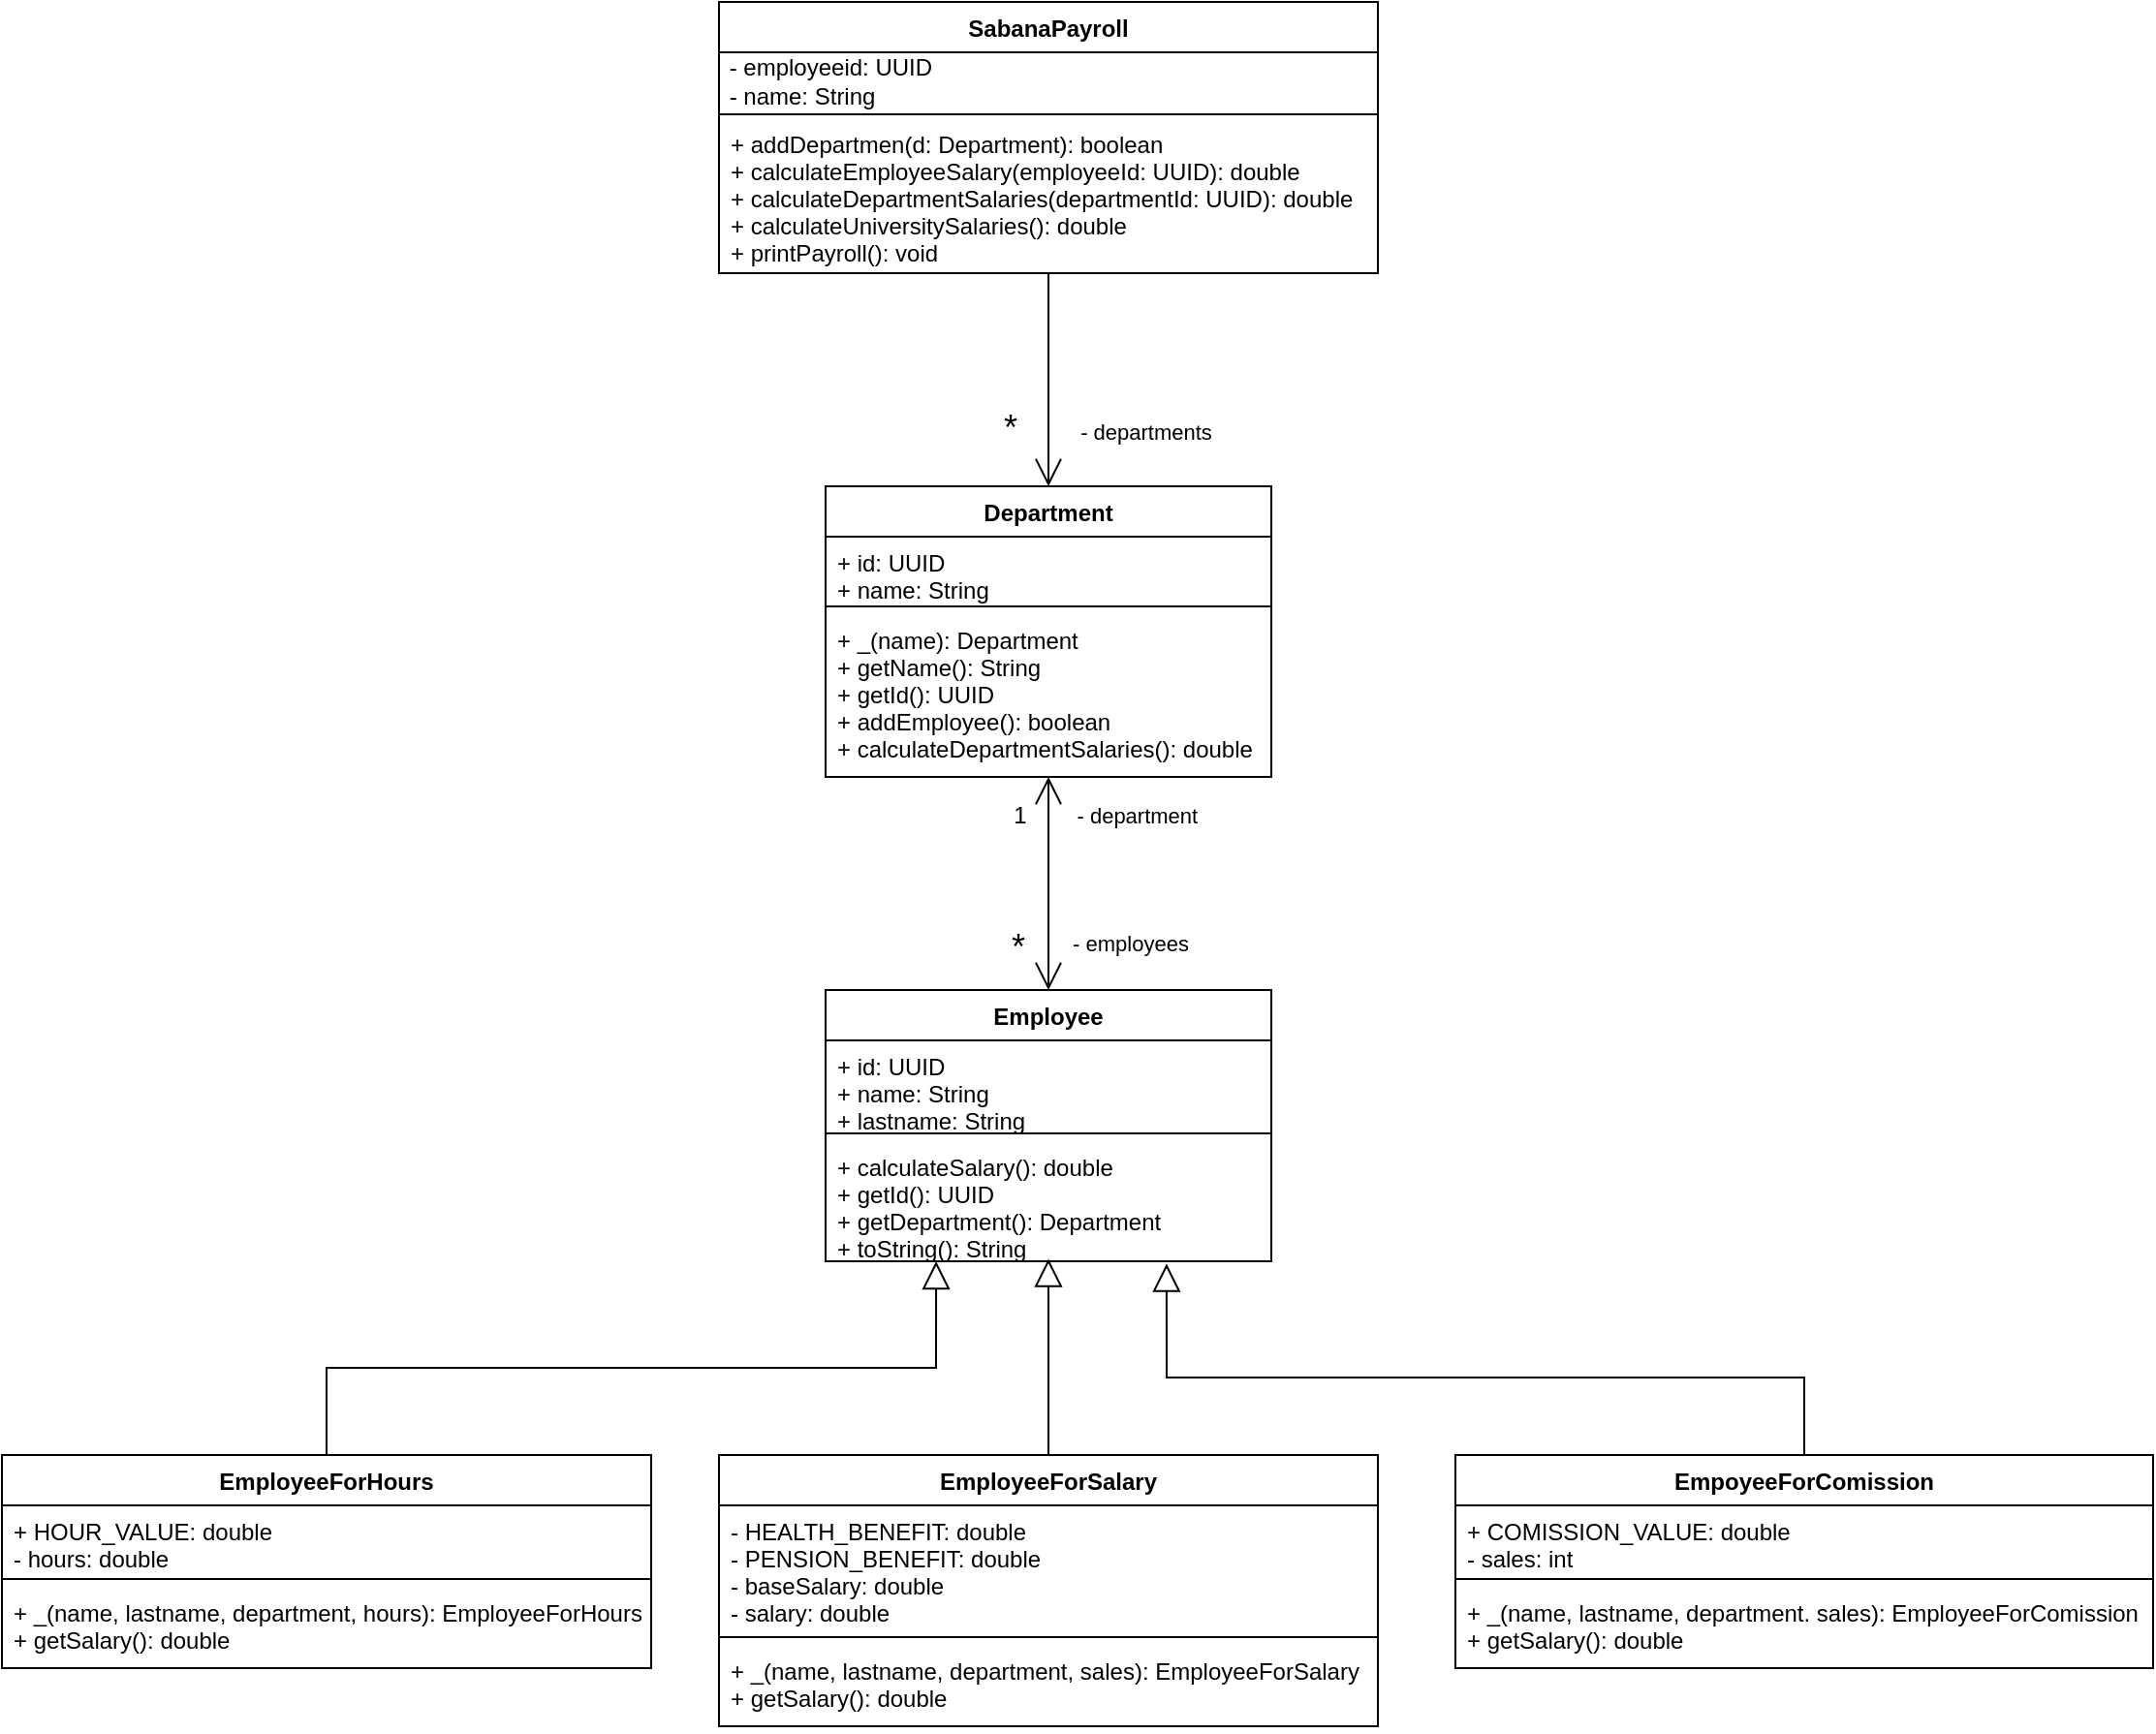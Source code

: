 <mxfile version="14.5.1" type="device"><diagram id="-g5lU18gktE1e8Ps9vkl" name="Page-1"><mxGraphModel dx="2272" dy="1805" grid="1" gridSize="10" guides="1" tooltips="1" connect="1" arrows="1" fold="1" page="1" pageScale="1" pageWidth="850" pageHeight="1100" math="0" shadow="0"><root><mxCell id="0"/><mxCell id="1" parent="0"/><mxCell id="jfAC8rqVL113YkVz1IvF-15" style="edgeStyle=orthogonalEdgeStyle;rounded=0;orthogonalLoop=1;jettySize=auto;html=1;entryX=0.5;entryY=0;entryDx=0;entryDy=0;endArrow=open;endFill=0;endSize=12;" parent="1" source="jfAC8rqVL113YkVz1IvF-1" target="jfAC8rqVL113YkVz1IvF-5" edge="1"><mxGeometry relative="1" as="geometry"/></mxCell><mxCell id="jfAC8rqVL113YkVz1IvF-16" value="*" style="edgeLabel;html=1;align=center;verticalAlign=middle;resizable=0;points=[];fontSize=18;" parent="jfAC8rqVL113YkVz1IvF-15" vertex="1" connectable="0"><mxGeometry x="-0.237" y="1" relative="1" as="geometry"><mxPoint x="-21" y="38" as="offset"/></mxGeometry></mxCell><mxCell id="jfAC8rqVL113YkVz1IvF-17" value="&lt;font style=&quot;font-size: 11px&quot;&gt;- departments&lt;/font&gt;" style="edgeLabel;html=1;align=center;verticalAlign=middle;resizable=0;points=[];fontSize=18;" parent="jfAC8rqVL113YkVz1IvF-15" vertex="1" connectable="0"><mxGeometry x="-0.368" y="1" relative="1" as="geometry"><mxPoint x="49" y="45" as="offset"/></mxGeometry></mxCell><mxCell id="jfAC8rqVL113YkVz1IvF-1" value="SabanaPayroll" style="swimlane;fontStyle=1;align=center;verticalAlign=top;childLayout=stackLayout;horizontal=1;startSize=26;horizontalStack=0;resizeParent=1;resizeParentMax=0;resizeLast=0;collapsible=1;marginBottom=0;" parent="1" vertex="1"><mxGeometry x="180" y="-50" width="340" height="140" as="geometry"/></mxCell><mxCell id="B2Lk9kadIfUQsaExoejS-2" value="&amp;nbsp;- employeeid: UUID&lt;br&gt;&amp;nbsp;- name: String" style="text;html=1;align=left;verticalAlign=middle;resizable=0;points=[];autosize=1;" vertex="1" parent="jfAC8rqVL113YkVz1IvF-1"><mxGeometry y="26" width="340" height="30" as="geometry"/></mxCell><mxCell id="jfAC8rqVL113YkVz1IvF-3" value="" style="line;strokeWidth=1;fillColor=none;align=left;verticalAlign=middle;spacingTop=-1;spacingLeft=3;spacingRight=3;rotatable=0;labelPosition=right;points=[];portConstraint=eastwest;" parent="jfAC8rqVL113YkVz1IvF-1" vertex="1"><mxGeometry y="56" width="340" height="4" as="geometry"/></mxCell><mxCell id="jfAC8rqVL113YkVz1IvF-4" value="+ addDepartmen(d: Department): boolean&#10;+ calculateEmployeeSalary(employeeId: UUID): double&#10;+ calculateDepartmentSalaries(departmentId: UUID): double&#10;+ calculateUniversitySalaries(): double&#10;+ printPayroll(): void" style="text;strokeColor=none;fillColor=none;align=left;verticalAlign=top;spacingLeft=4;spacingRight=4;overflow=hidden;rotatable=0;points=[[0,0.5],[1,0.5]];portConstraint=eastwest;" parent="jfAC8rqVL113YkVz1IvF-1" vertex="1"><mxGeometry y="60" width="340" height="80" as="geometry"/></mxCell><mxCell id="jfAC8rqVL113YkVz1IvF-14" style="edgeStyle=orthogonalEdgeStyle;rounded=0;orthogonalLoop=1;jettySize=auto;html=1;entryX=0.5;entryY=0;entryDx=0;entryDy=0;endArrow=open;endFill=0;endSize=12;startArrow=open;startFill=0;targetPerimeterSpacing=0;startSize=12;" parent="1" source="jfAC8rqVL113YkVz1IvF-5" target="jfAC8rqVL113YkVz1IvF-9" edge="1"><mxGeometry relative="1" as="geometry"/></mxCell><mxCell id="jfAC8rqVL113YkVz1IvF-5" value="Department" style="swimlane;fontStyle=1;align=center;verticalAlign=top;childLayout=stackLayout;horizontal=1;startSize=26;horizontalStack=0;resizeParent=1;resizeParentMax=0;resizeLast=0;collapsible=1;marginBottom=0;" parent="1" vertex="1"><mxGeometry x="235" y="200" width="230" height="150" as="geometry"/></mxCell><mxCell id="jfAC8rqVL113YkVz1IvF-6" value="+ id: UUID&#10;+ name: String" style="text;strokeColor=none;fillColor=none;align=left;verticalAlign=top;spacingLeft=4;spacingRight=4;overflow=hidden;rotatable=0;points=[[0,0.5],[1,0.5]];portConstraint=eastwest;" parent="jfAC8rqVL113YkVz1IvF-5" vertex="1"><mxGeometry y="26" width="230" height="32" as="geometry"/></mxCell><mxCell id="jfAC8rqVL113YkVz1IvF-7" value="" style="line;strokeWidth=1;fillColor=none;align=left;verticalAlign=middle;spacingTop=-1;spacingLeft=3;spacingRight=3;rotatable=0;labelPosition=right;points=[];portConstraint=eastwest;" parent="jfAC8rqVL113YkVz1IvF-5" vertex="1"><mxGeometry y="58" width="230" height="8" as="geometry"/></mxCell><mxCell id="jfAC8rqVL113YkVz1IvF-8" value="+ _(name): Department&#10;+ getName(): String&#10;+ getId(): UUID&#10;+ addEmployee(): boolean&#10;+ calculateDepartmentSalaries(): double" style="text;strokeColor=none;fillColor=none;align=left;verticalAlign=top;spacingLeft=4;spacingRight=4;overflow=hidden;rotatable=0;points=[[0,0.5],[1,0.5]];portConstraint=eastwest;" parent="jfAC8rqVL113YkVz1IvF-5" vertex="1"><mxGeometry y="66" width="230" height="84" as="geometry"/></mxCell><mxCell id="jfAC8rqVL113YkVz1IvF-9" value="Employee" style="swimlane;fontStyle=1;align=center;verticalAlign=top;childLayout=stackLayout;horizontal=1;startSize=26;horizontalStack=0;resizeParent=1;resizeParentMax=0;resizeLast=0;collapsible=1;marginBottom=0;" parent="1" vertex="1"><mxGeometry x="235" y="460" width="230" height="140" as="geometry"/></mxCell><mxCell id="jfAC8rqVL113YkVz1IvF-10" value="+ id: UUID&#10;+ name: String&#10;+ lastname: String" style="text;strokeColor=none;fillColor=none;align=left;verticalAlign=top;spacingLeft=4;spacingRight=4;overflow=hidden;rotatable=0;points=[[0,0.5],[1,0.5]];portConstraint=eastwest;" parent="jfAC8rqVL113YkVz1IvF-9" vertex="1"><mxGeometry y="26" width="230" height="44" as="geometry"/></mxCell><mxCell id="jfAC8rqVL113YkVz1IvF-11" value="" style="line;strokeWidth=1;fillColor=none;align=left;verticalAlign=middle;spacingTop=-1;spacingLeft=3;spacingRight=3;rotatable=0;labelPosition=right;points=[];portConstraint=eastwest;" parent="jfAC8rqVL113YkVz1IvF-9" vertex="1"><mxGeometry y="70" width="230" height="8" as="geometry"/></mxCell><mxCell id="jfAC8rqVL113YkVz1IvF-12" value="+ calculateSalary(): double&#10;+ getId(): UUID&#10;+ getDepartment(): Department&#10;+ toString(): String" style="text;strokeColor=none;fillColor=none;align=left;verticalAlign=top;spacingLeft=4;spacingRight=4;overflow=hidden;rotatable=0;points=[[0,0.5],[1,0.5]];portConstraint=eastwest;" parent="jfAC8rqVL113YkVz1IvF-9" vertex="1"><mxGeometry y="78" width="230" height="62" as="geometry"/></mxCell><mxCell id="jfAC8rqVL113YkVz1IvF-18" value="&lt;font style=&quot;font-size: 11px&quot;&gt;- employees&lt;/font&gt;" style="edgeLabel;html=1;align=center;verticalAlign=middle;resizable=0;points=[];fontSize=18;" parent="1" vertex="1" connectable="0"><mxGeometry x="400" y="300" as="geometry"><mxPoint x="-8" y="134" as="offset"/></mxGeometry></mxCell><mxCell id="jfAC8rqVL113YkVz1IvF-19" value="*" style="edgeLabel;html=1;align=center;verticalAlign=middle;resizable=0;points=[];fontSize=18;" parent="1" vertex="1" connectable="0"><mxGeometry x="350" y="275" as="geometry"><mxPoint x="-16" y="163" as="offset"/></mxGeometry></mxCell><mxCell id="Hbh9BmlN1RRa2NNKyF0--15" style="edgeStyle=orthogonalEdgeStyle;rounded=0;orthogonalLoop=1;jettySize=auto;html=1;entryX=0.248;entryY=1;entryDx=0;entryDy=0;entryPerimeter=0;endArrow=block;endFill=0;endSize=12;" parent="1" source="Hbh9BmlN1RRa2NNKyF0--1" target="jfAC8rqVL113YkVz1IvF-12" edge="1"><mxGeometry relative="1" as="geometry"/></mxCell><mxCell id="Hbh9BmlN1RRa2NNKyF0--1" value="EmployeeForHours" style="swimlane;fontStyle=1;align=center;verticalAlign=top;childLayout=stackLayout;horizontal=1;startSize=26;horizontalStack=0;resizeParent=1;resizeParentMax=0;resizeLast=0;collapsible=1;marginBottom=0;" parent="1" vertex="1"><mxGeometry x="-190" y="700" width="335" height="110" as="geometry"/></mxCell><mxCell id="Hbh9BmlN1RRa2NNKyF0--2" value="+ HOUR_VALUE: double&#10;- hours: double" style="text;strokeColor=none;fillColor=none;align=left;verticalAlign=top;spacingLeft=4;spacingRight=4;overflow=hidden;rotatable=0;points=[[0,0.5],[1,0.5]];portConstraint=eastwest;" parent="Hbh9BmlN1RRa2NNKyF0--1" vertex="1"><mxGeometry y="26" width="335" height="34" as="geometry"/></mxCell><mxCell id="Hbh9BmlN1RRa2NNKyF0--3" value="" style="line;strokeWidth=1;fillColor=none;align=left;verticalAlign=middle;spacingTop=-1;spacingLeft=3;spacingRight=3;rotatable=0;labelPosition=right;points=[];portConstraint=eastwest;" parent="Hbh9BmlN1RRa2NNKyF0--1" vertex="1"><mxGeometry y="60" width="335" height="8" as="geometry"/></mxCell><mxCell id="Hbh9BmlN1RRa2NNKyF0--4" value="+ _(name, lastname, department, hours): EmployeeForHours&#10;+ getSalary(): double" style="text;strokeColor=none;fillColor=none;align=left;verticalAlign=top;spacingLeft=4;spacingRight=4;overflow=hidden;rotatable=0;points=[[0,0.5],[1,0.5]];portConstraint=eastwest;" parent="Hbh9BmlN1RRa2NNKyF0--1" vertex="1"><mxGeometry y="68" width="335" height="42" as="geometry"/></mxCell><mxCell id="Hbh9BmlN1RRa2NNKyF0--13" style="edgeStyle=orthogonalEdgeStyle;rounded=0;orthogonalLoop=1;jettySize=auto;html=1;exitX=0.5;exitY=0;exitDx=0;exitDy=0;entryX=0.5;entryY=0.98;entryDx=0;entryDy=0;entryPerimeter=0;endArrow=block;endFill=0;endSize=12;" parent="1" source="Hbh9BmlN1RRa2NNKyF0--5" target="jfAC8rqVL113YkVz1IvF-12" edge="1"><mxGeometry relative="1" as="geometry"><Array as="points"><mxPoint x="350" y="640"/><mxPoint x="350" y="640"/></Array></mxGeometry></mxCell><mxCell id="Hbh9BmlN1RRa2NNKyF0--5" value="EmployeeForSalary" style="swimlane;fontStyle=1;align=center;verticalAlign=top;childLayout=stackLayout;horizontal=1;startSize=26;horizontalStack=0;resizeParent=1;resizeParentMax=0;resizeLast=0;collapsible=1;marginBottom=0;" parent="1" vertex="1"><mxGeometry x="180" y="700" width="340" height="140" as="geometry"/></mxCell><mxCell id="Hbh9BmlN1RRa2NNKyF0--6" value="- HEALTH_BENEFIT: double&#10;- PENSION_BENEFIT: double&#10;- baseSalary: double&#10;- salary: double" style="text;strokeColor=none;fillColor=none;align=left;verticalAlign=top;spacingLeft=4;spacingRight=4;overflow=hidden;rotatable=0;points=[[0,0.5],[1,0.5]];portConstraint=eastwest;" parent="Hbh9BmlN1RRa2NNKyF0--5" vertex="1"><mxGeometry y="26" width="340" height="64" as="geometry"/></mxCell><mxCell id="Hbh9BmlN1RRa2NNKyF0--7" value="" style="line;strokeWidth=1;fillColor=none;align=left;verticalAlign=middle;spacingTop=-1;spacingLeft=3;spacingRight=3;rotatable=0;labelPosition=right;points=[];portConstraint=eastwest;" parent="Hbh9BmlN1RRa2NNKyF0--5" vertex="1"><mxGeometry y="90" width="340" height="8" as="geometry"/></mxCell><mxCell id="Hbh9BmlN1RRa2NNKyF0--8" value="+ _(name, lastname, department, sales): EmployeeForSalary&#10;+ getSalary(): double" style="text;strokeColor=none;fillColor=none;align=left;verticalAlign=top;spacingLeft=4;spacingRight=4;overflow=hidden;rotatable=0;points=[[0,0.5],[1,0.5]];portConstraint=eastwest;" parent="Hbh9BmlN1RRa2NNKyF0--5" vertex="1"><mxGeometry y="98" width="340" height="42" as="geometry"/></mxCell><mxCell id="Hbh9BmlN1RRa2NNKyF0--14" style="edgeStyle=orthogonalEdgeStyle;rounded=0;orthogonalLoop=1;jettySize=auto;html=1;entryX=0.765;entryY=1.02;entryDx=0;entryDy=0;entryPerimeter=0;endArrow=block;endFill=0;endSize=12;" parent="1" source="Hbh9BmlN1RRa2NNKyF0--9" target="jfAC8rqVL113YkVz1IvF-12" edge="1"><mxGeometry relative="1" as="geometry"><Array as="points"><mxPoint x="740" y="660"/><mxPoint x="411" y="660"/></Array></mxGeometry></mxCell><mxCell id="Hbh9BmlN1RRa2NNKyF0--9" value="EmpoyeeForComission" style="swimlane;fontStyle=1;align=center;verticalAlign=top;childLayout=stackLayout;horizontal=1;startSize=26;horizontalStack=0;resizeParent=1;resizeParentMax=0;resizeLast=0;collapsible=1;marginBottom=0;" parent="1" vertex="1"><mxGeometry x="560" y="700" width="360" height="110" as="geometry"/></mxCell><mxCell id="Hbh9BmlN1RRa2NNKyF0--10" value="+ COMISSION_VALUE: double&#10;- sales: int" style="text;strokeColor=none;fillColor=none;align=left;verticalAlign=top;spacingLeft=4;spacingRight=4;overflow=hidden;rotatable=0;points=[[0,0.5],[1,0.5]];portConstraint=eastwest;" parent="Hbh9BmlN1RRa2NNKyF0--9" vertex="1"><mxGeometry y="26" width="360" height="34" as="geometry"/></mxCell><mxCell id="Hbh9BmlN1RRa2NNKyF0--11" value="" style="line;strokeWidth=1;fillColor=none;align=left;verticalAlign=middle;spacingTop=-1;spacingLeft=3;spacingRight=3;rotatable=0;labelPosition=right;points=[];portConstraint=eastwest;" parent="Hbh9BmlN1RRa2NNKyF0--9" vertex="1"><mxGeometry y="60" width="360" height="8" as="geometry"/></mxCell><mxCell id="Hbh9BmlN1RRa2NNKyF0--12" value="+ _(name, lastname, department. sales): EmployeeForComission&#10;+ getSalary(): double" style="text;strokeColor=none;fillColor=none;align=left;verticalAlign=top;spacingLeft=4;spacingRight=4;overflow=hidden;rotatable=0;points=[[0,0.5],[1,0.5]];portConstraint=eastwest;" parent="Hbh9BmlN1RRa2NNKyF0--9" vertex="1"><mxGeometry y="68" width="360" height="42" as="geometry"/></mxCell><mxCell id="Hbh9BmlN1RRa2NNKyF0--16" value="1&amp;nbsp; &amp;nbsp;" style="text;html=1;align=center;verticalAlign=middle;resizable=0;points=[];autosize=1;" parent="1" vertex="1"><mxGeometry x="325" y="360" width="30" height="20" as="geometry"/></mxCell><mxCell id="Hbh9BmlN1RRa2NNKyF0--18" value="&lt;font style=&quot;font-size: 11px&quot;&gt;- department&amp;nbsp; &amp;nbsp;&lt;/font&gt;" style="text;html=1;align=center;verticalAlign=middle;resizable=0;points=[];autosize=1;" parent="1" vertex="1"><mxGeometry x="355" y="360" width="90" height="20" as="geometry"/></mxCell></root></mxGraphModel></diagram></mxfile>